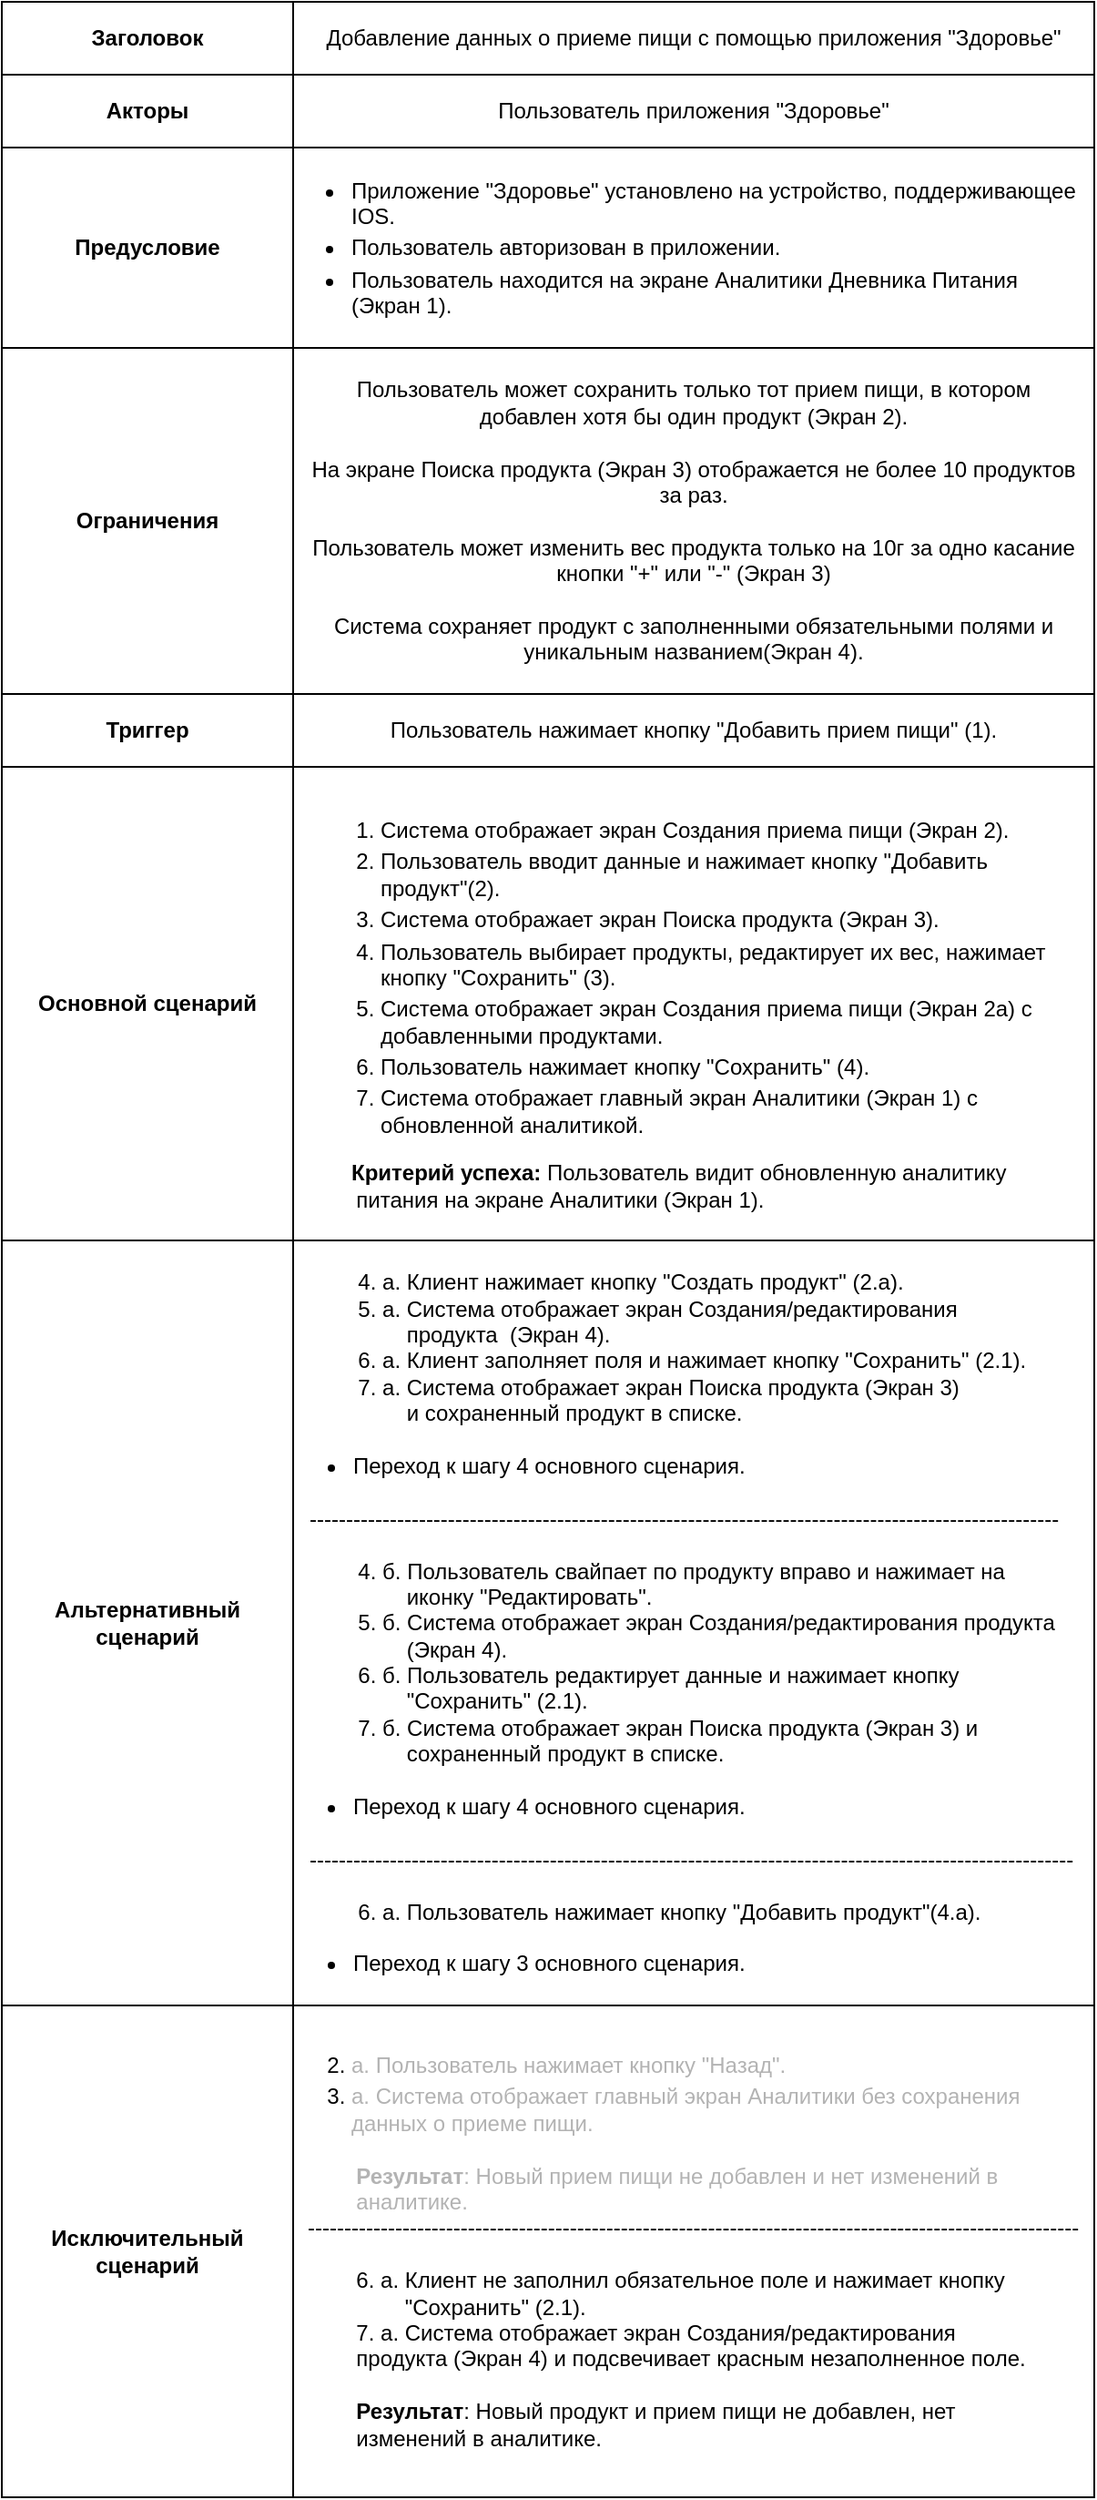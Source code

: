 <mxfile version="24.8.0">
  <diagram id="iSdH8Bf3Pxa846-qju2B" name="Шаблон">
    <mxGraphModel dx="819" dy="428" grid="1" gridSize="10" guides="1" tooltips="1" connect="1" arrows="1" fold="1" page="1" pageScale="1" pageWidth="1169" pageHeight="827" math="0" shadow="0">
      <root>
        <mxCell id="0" />
        <mxCell id="1" parent="0" />
        <mxCell id="5DFN9uElky3kn-lGwo1o-1" value="" style="shape=table;startSize=0;container=1;collapsible=0;childLayout=tableLayout;pointerEvents=1;strokeColor=inherit;align=center;verticalAlign=middle;spacingLeft=7;spacingRight=7;fontFamily=Helvetica;fontSize=12;fontColor=default;fillColor=none;" parent="1" vertex="1">
          <mxGeometry x="80" y="80" width="600" height="1370.0" as="geometry" />
        </mxCell>
        <mxCell id="5DFN9uElky3kn-lGwo1o-6" value="" style="shape=tableRow;horizontal=0;startSize=0;swimlaneHead=0;swimlaneBody=0;strokeColor=inherit;top=0;left=0;bottom=0;right=0;collapsible=0;dropTarget=0;fillColor=none;points=[[0,0.5],[1,0.5]];portConstraint=eastwest;pointerEvents=1;align=center;verticalAlign=middle;spacingLeft=7;spacingRight=7;fontFamily=Helvetica;fontSize=12;fontColor=default;" parent="5DFN9uElky3kn-lGwo1o-1" vertex="1">
          <mxGeometry width="600" height="40" as="geometry" />
        </mxCell>
        <mxCell id="5DFN9uElky3kn-lGwo1o-7" value="&lt;b&gt;Заголовок&lt;/b&gt;" style="shape=partialRectangle;html=1;whiteSpace=wrap;connectable=0;strokeColor=inherit;overflow=hidden;fillColor=none;top=0;left=0;bottom=0;right=0;pointerEvents=1;align=center;verticalAlign=middle;spacingLeft=7;spacingRight=7;fontFamily=Helvetica;fontSize=12;fontColor=default;" parent="5DFN9uElky3kn-lGwo1o-6" vertex="1">
          <mxGeometry width="160" height="40" as="geometry">
            <mxRectangle width="160" height="40" as="alternateBounds" />
          </mxGeometry>
        </mxCell>
        <mxCell id="5DFN9uElky3kn-lGwo1o-9" value="&lt;span style=&quot;text-align: start;&quot;&gt;&lt;font style=&quot;font-size: 12px;&quot; face=&quot;Helvetica&quot;&gt;Добавление данных о приеме пищи с помощью приложения &quot;Здоровье&quot;&lt;/font&gt;&lt;/span&gt;" style="shape=partialRectangle;html=1;whiteSpace=wrap;connectable=0;strokeColor=inherit;overflow=hidden;fillColor=none;top=0;left=0;bottom=0;right=0;pointerEvents=1;spacingLeft=7;spacingRight=7;align=center;verticalAlign=middle;fontFamily=Helvetica;fontSize=12;fontColor=default;" parent="5DFN9uElky3kn-lGwo1o-6" vertex="1">
          <mxGeometry x="160" width="440" height="40" as="geometry">
            <mxRectangle width="440" height="40" as="alternateBounds" />
          </mxGeometry>
        </mxCell>
        <mxCell id="5DFN9uElky3kn-lGwo1o-10" value="" style="shape=tableRow;horizontal=0;startSize=0;swimlaneHead=0;swimlaneBody=0;strokeColor=inherit;top=0;left=0;bottom=0;right=0;collapsible=0;dropTarget=0;fillColor=none;points=[[0,0.5],[1,0.5]];portConstraint=eastwest;pointerEvents=1;align=center;verticalAlign=middle;spacingLeft=7;spacingRight=7;fontFamily=Helvetica;fontSize=12;fontColor=default;" parent="5DFN9uElky3kn-lGwo1o-1" vertex="1">
          <mxGeometry y="40" width="600" height="40" as="geometry" />
        </mxCell>
        <mxCell id="5DFN9uElky3kn-lGwo1o-11" value="&lt;b&gt;Акторы&lt;/b&gt;" style="shape=partialRectangle;html=1;whiteSpace=wrap;connectable=0;strokeColor=inherit;overflow=hidden;fillColor=none;top=0;left=0;bottom=0;right=0;pointerEvents=1;align=center;verticalAlign=middle;spacingLeft=7;spacingRight=7;fontFamily=Helvetica;fontSize=12;fontColor=default;" parent="5DFN9uElky3kn-lGwo1o-10" vertex="1">
          <mxGeometry width="160" height="40" as="geometry">
            <mxRectangle width="160" height="40" as="alternateBounds" />
          </mxGeometry>
        </mxCell>
        <mxCell id="5DFN9uElky3kn-lGwo1o-13" value="&lt;span style=&quot;text-align: start;&quot;&gt;&lt;font face=&quot;Helvetica&quot; style=&quot;font-size: 12px;&quot;&gt;Пользователь приложения &quot;Здоровье&quot;&lt;/font&gt;&lt;/span&gt;" style="shape=partialRectangle;html=1;whiteSpace=wrap;connectable=0;strokeColor=inherit;overflow=hidden;fillColor=none;top=0;left=0;bottom=0;right=0;pointerEvents=1;spacingLeft=7;spacingRight=7;align=center;verticalAlign=middle;fontFamily=Helvetica;fontSize=12;fontColor=default;" parent="5DFN9uElky3kn-lGwo1o-10" vertex="1">
          <mxGeometry x="160" width="440" height="40" as="geometry">
            <mxRectangle width="440" height="40" as="alternateBounds" />
          </mxGeometry>
        </mxCell>
        <mxCell id="5DFN9uElky3kn-lGwo1o-14" value="" style="shape=tableRow;horizontal=0;startSize=0;swimlaneHead=0;swimlaneBody=0;strokeColor=inherit;top=0;left=0;bottom=0;right=0;collapsible=0;dropTarget=0;fillColor=none;points=[[0,0.5],[1,0.5]];portConstraint=eastwest;pointerEvents=1;align=center;verticalAlign=middle;spacingLeft=7;spacingRight=7;fontFamily=Helvetica;fontSize=12;fontColor=default;" parent="5DFN9uElky3kn-lGwo1o-1" vertex="1">
          <mxGeometry y="80" width="600" height="110" as="geometry" />
        </mxCell>
        <mxCell id="5DFN9uElky3kn-lGwo1o-15" value="&lt;b&gt;Предусловие&lt;/b&gt;" style="shape=partialRectangle;html=1;whiteSpace=wrap;connectable=0;strokeColor=inherit;overflow=hidden;fillColor=none;top=0;left=0;bottom=0;right=0;pointerEvents=1;align=center;verticalAlign=middle;spacingLeft=7;spacingRight=7;fontFamily=Helvetica;fontSize=12;fontColor=default;" parent="5DFN9uElky3kn-lGwo1o-14" vertex="1">
          <mxGeometry width="160" height="110" as="geometry">
            <mxRectangle width="160" height="110" as="alternateBounds" />
          </mxGeometry>
        </mxCell>
        <mxCell id="5DFN9uElky3kn-lGwo1o-17" value="&lt;ul style=&quot;box-sizing: border-box; padding-left: 2em; margin-top: 0px; margin-bottom: var(--base-size-16); text-align: start;&quot; dir=&quot;auto&quot;&gt;&lt;li style=&quot;box-sizing: border-box;&quot;&gt;&lt;font style=&quot;font-size: 12px;&quot; face=&quot;Helvetica&quot;&gt;Приложение &quot;Здоровье&quot; установлено на устройство, поддерживающее IOS.&lt;/font&gt;&lt;/li&gt;&lt;li style=&quot;box-sizing: border-box; margin-top: 0.25em;&quot;&gt;&lt;font style=&quot;font-size: 12px;&quot;&gt;Пользователь авторизован в приложении.&lt;/font&gt;&lt;/li&gt;&lt;li style=&quot;box-sizing: border-box; margin-top: 0.25em;&quot;&gt;&lt;font face=&quot;Helvetica&quot; style=&quot;font-size: 12px;&quot;&gt;Пользователь находится на экране Аналитики Дневника Питания (Экран 1).&lt;/font&gt;&lt;/li&gt;&lt;/ul&gt;" style="shape=partialRectangle;html=1;whiteSpace=wrap;connectable=0;strokeColor=inherit;overflow=hidden;fillColor=none;top=0;left=0;bottom=0;right=0;pointerEvents=1;spacingLeft=7;spacingRight=7;align=center;verticalAlign=middle;fontFamily=Helvetica;fontSize=12;fontColor=default;" parent="5DFN9uElky3kn-lGwo1o-14" vertex="1">
          <mxGeometry x="160" width="440" height="110" as="geometry">
            <mxRectangle width="440" height="110" as="alternateBounds" />
          </mxGeometry>
        </mxCell>
        <mxCell id="5DFN9uElky3kn-lGwo1o-18" value="" style="shape=tableRow;horizontal=0;startSize=0;swimlaneHead=0;swimlaneBody=0;strokeColor=inherit;top=0;left=0;bottom=0;right=0;collapsible=0;dropTarget=0;fillColor=none;points=[[0,0.5],[1,0.5]];portConstraint=eastwest;pointerEvents=1;align=center;verticalAlign=middle;spacingLeft=7;spacingRight=7;fontFamily=Helvetica;fontSize=12;fontColor=default;" parent="5DFN9uElky3kn-lGwo1o-1" vertex="1">
          <mxGeometry y="190" width="600" height="190" as="geometry" />
        </mxCell>
        <mxCell id="5DFN9uElky3kn-lGwo1o-19" value="&lt;b&gt;Ограничения&lt;/b&gt;" style="shape=partialRectangle;html=1;whiteSpace=wrap;connectable=0;strokeColor=inherit;overflow=hidden;fillColor=none;top=0;left=0;bottom=0;right=0;pointerEvents=1;align=center;verticalAlign=middle;spacingLeft=7;spacingRight=7;fontFamily=Helvetica;fontSize=12;fontColor=default;" parent="5DFN9uElky3kn-lGwo1o-18" vertex="1">
          <mxGeometry width="160" height="190" as="geometry">
            <mxRectangle width="160" height="190" as="alternateBounds" />
          </mxGeometry>
        </mxCell>
        <mxCell id="5DFN9uElky3kn-lGwo1o-21" value="&lt;div&gt;Пользователь может сохранить только тот прием пищи, в котором добавлен хотя бы один продукт (Экран 2).&lt;br&gt;&lt;/div&gt;&lt;div&gt;&lt;br&gt;&lt;/div&gt;На экране Поиска продукта (Экран 3) отображается не более 10 продуктов за раз.&lt;div&gt;&lt;br&gt;&lt;/div&gt;&lt;div&gt;Пользователь может изменить вес продукта только на 10г за одно касание кнопки &quot;+&quot; или &quot;-&quot; (Экран 3)&lt;/div&gt;&lt;div&gt;&lt;br&gt;&lt;/div&gt;&lt;div&gt;Система сохраняет продукт с заполненными обязательными полями и уникальным названием(Экран 4).&lt;/div&gt;" style="shape=partialRectangle;html=1;whiteSpace=wrap;connectable=0;strokeColor=inherit;overflow=hidden;fillColor=none;top=0;left=0;bottom=0;right=0;pointerEvents=1;spacingLeft=7;spacingRight=7;align=center;verticalAlign=middle;fontFamily=Helvetica;fontSize=12;fontColor=default;" parent="5DFN9uElky3kn-lGwo1o-18" vertex="1">
          <mxGeometry x="160" width="440" height="190" as="geometry">
            <mxRectangle width="440" height="190" as="alternateBounds" />
          </mxGeometry>
        </mxCell>
        <mxCell id="5DFN9uElky3kn-lGwo1o-22" value="" style="shape=tableRow;horizontal=0;startSize=0;swimlaneHead=0;swimlaneBody=0;strokeColor=inherit;top=0;left=0;bottom=0;right=0;collapsible=0;dropTarget=0;fillColor=none;points=[[0,0.5],[1,0.5]];portConstraint=eastwest;pointerEvents=1;align=center;verticalAlign=middle;spacingLeft=7;spacingRight=7;fontFamily=Helvetica;fontSize=12;fontColor=default;" parent="5DFN9uElky3kn-lGwo1o-1" vertex="1">
          <mxGeometry y="380" width="600" height="40" as="geometry" />
        </mxCell>
        <mxCell id="5DFN9uElky3kn-lGwo1o-23" value="&lt;b&gt;Триггер&lt;/b&gt;" style="shape=partialRectangle;html=1;whiteSpace=wrap;connectable=0;strokeColor=inherit;overflow=hidden;fillColor=none;top=0;left=0;bottom=0;right=0;pointerEvents=1;align=center;verticalAlign=middle;spacingLeft=7;spacingRight=7;fontFamily=Helvetica;fontSize=12;fontColor=default;" parent="5DFN9uElky3kn-lGwo1o-22" vertex="1">
          <mxGeometry width="160" height="40" as="geometry">
            <mxRectangle width="160" height="40" as="alternateBounds" />
          </mxGeometry>
        </mxCell>
        <mxCell id="5DFN9uElky3kn-lGwo1o-25" value="&lt;span style=&quot;text-align: start;&quot;&gt;&lt;font style=&quot;font-size: 12px;&quot;&gt;Пользователь нажимает кнопку &quot;Добавить прием пищи&quot; (1).&lt;/font&gt;&lt;/span&gt;" style="shape=partialRectangle;html=1;whiteSpace=wrap;connectable=0;strokeColor=inherit;overflow=hidden;fillColor=none;top=0;left=0;bottom=0;right=0;pointerEvents=1;spacingLeft=7;spacingRight=7;align=center;verticalAlign=middle;fontFamily=Helvetica;fontSize=12;fontColor=default;" parent="5DFN9uElky3kn-lGwo1o-22" vertex="1">
          <mxGeometry x="160" width="440" height="40" as="geometry">
            <mxRectangle width="440" height="40" as="alternateBounds" />
          </mxGeometry>
        </mxCell>
        <mxCell id="5DFN9uElky3kn-lGwo1o-26" value="" style="shape=tableRow;horizontal=0;startSize=0;swimlaneHead=0;swimlaneBody=0;strokeColor=inherit;top=0;left=0;bottom=0;right=0;collapsible=0;dropTarget=0;fillColor=none;points=[[0,0.5],[1,0.5]];portConstraint=eastwest;pointerEvents=1;align=center;verticalAlign=middle;spacingLeft=7;spacingRight=7;fontFamily=Helvetica;fontSize=12;fontColor=default;" parent="5DFN9uElky3kn-lGwo1o-1" vertex="1">
          <mxGeometry y="420" width="600" height="260" as="geometry" />
        </mxCell>
        <mxCell id="5DFN9uElky3kn-lGwo1o-27" value="&lt;b&gt;Основной сценарий&lt;/b&gt;" style="shape=partialRectangle;html=1;whiteSpace=wrap;connectable=0;strokeColor=inherit;overflow=hidden;fillColor=none;top=0;left=0;bottom=0;right=0;pointerEvents=1;align=center;verticalAlign=middle;spacingLeft=7;spacingRight=7;fontFamily=Helvetica;fontSize=12;fontColor=default;" parent="5DFN9uElky3kn-lGwo1o-26" vertex="1">
          <mxGeometry width="160" height="260" as="geometry">
            <mxRectangle width="160" height="260" as="alternateBounds" />
          </mxGeometry>
        </mxCell>
        <mxCell id="5DFN9uElky3kn-lGwo1o-29" value="&lt;ol style=&quot;text-align: left;&quot;&gt;&lt;li style=&quot;box-sizing: border-box;&quot;&gt;&lt;font face=&quot;Helvetica&quot; style=&quot;font-size: 12px;&quot;&gt;Система отображает экран Создания приема пищи (Экран 2).&lt;/font&gt;&lt;/li&gt;&lt;li style=&quot;box-sizing: border-box; margin-top: 0.25em;&quot;&gt;&lt;font face=&quot;Helvetica&quot; style=&quot;font-size: 12px;&quot;&gt;Пользователь&amp;nbsp;вводит данные и нажимает кнопку &quot;Добавить продукт&quot;(2).&lt;/font&gt;&lt;/li&gt;&lt;li style=&quot;box-sizing: border-box; margin-top: 0.25em;&quot;&gt;&lt;font face=&quot;Helvetica&quot; style=&quot;font-size: 12px;&quot;&gt;Система отображает экран&amp;nbsp;&lt;/font&gt;&lt;span style=&quot;text-align: center;&quot;&gt;Поиска продукта (Экран 3).&lt;/span&gt;&lt;/li&gt;&lt;li style=&quot;box-sizing: border-box; margin-top: 0.25em;&quot;&gt;&lt;font face=&quot;Helvetica&quot; style=&quot;font-size: 12px;&quot;&gt;Пользователь выбирает продукты, редактирует их вес, нажимает кнопку &quot;Сохранить&quot; (3).&lt;/font&gt;&lt;/li&gt;&lt;li style=&quot;box-sizing: border-box; margin-top: 0.25em;&quot;&gt;&lt;font face=&quot;Helvetica&quot; style=&quot;font-size: 12px;&quot;&gt;Система отображает экран Создания приема пищи&amp;nbsp;&lt;/font&gt;(Экран 2а) с добавленными продуктами.&lt;/li&gt;&lt;li style=&quot;box-sizing: border-box; margin-top: 0.25em;&quot;&gt;&lt;font face=&quot;Helvetica&quot; style=&quot;font-size: 12px;&quot;&gt;Пользователь&amp;nbsp;нажимает кнопку &quot;Сохранить&quot;&amp;nbsp;&lt;/font&gt;(4).&lt;/li&gt;&lt;li style=&quot;box-sizing: border-box; margin-top: 0.25em;&quot;&gt;&lt;font face=&quot;Helvetica&quot; style=&quot;font-size: 12px;&quot;&gt;Система отображает главный экран Аналитики (Экран 1) с обновленной аналитикой.&lt;/font&gt;&lt;/li&gt;&lt;/ol&gt;&lt;div style=&quot;text-align: left;&quot;&gt;&lt;font style=&quot;font-size: 12px;&quot;&gt;&lt;b style=&quot;font-weight: bold; font-family: zzuSuCfO2p9CnVu4Nci0;&quot;&gt;&lt;span style=&quot;white-space: pre;&quot;&gt;&#x9;&lt;/span&gt;&lt;/b&gt;&lt;font style=&quot;&quot; face=&quot;Helvetica&quot;&gt;&lt;span style=&quot;font-weight: bold; text-align: center;&quot;&gt;Критерий успеха: &lt;span style=&quot;font-weight: normal;&quot;&gt;Пользователь видит обновленную аналитику &lt;span style=&quot;white-space: pre;&quot;&gt;&#x9;&lt;/span&gt;питания на экране Аналитики (Экран 1)&lt;/span&gt;&lt;/span&gt;.&lt;/font&gt;&lt;/font&gt;&lt;/div&gt;" style="shape=partialRectangle;html=1;whiteSpace=wrap;connectable=0;strokeColor=inherit;overflow=hidden;fillColor=none;top=0;left=0;bottom=0;right=0;pointerEvents=1;spacingLeft=7;spacingRight=7;align=center;verticalAlign=middle;fontFamily=Helvetica;fontSize=12;fontColor=default;" parent="5DFN9uElky3kn-lGwo1o-26" vertex="1">
          <mxGeometry x="160" width="440" height="260" as="geometry">
            <mxRectangle width="440" height="260" as="alternateBounds" />
          </mxGeometry>
        </mxCell>
        <mxCell id="5DFN9uElky3kn-lGwo1o-30" value="" style="shape=tableRow;horizontal=0;startSize=0;swimlaneHead=0;swimlaneBody=0;strokeColor=inherit;top=0;left=0;bottom=0;right=0;collapsible=0;dropTarget=0;fillColor=none;points=[[0,0.5],[1,0.5]];portConstraint=eastwest;pointerEvents=1;align=center;verticalAlign=middle;spacingLeft=7;spacingRight=7;fontFamily=Helvetica;fontSize=12;fontColor=default;" parent="5DFN9uElky3kn-lGwo1o-1" vertex="1">
          <mxGeometry y="680" width="600" height="420" as="geometry" />
        </mxCell>
        <mxCell id="5DFN9uElky3kn-lGwo1o-31" value="&lt;b&gt;Альтернативный сценарий&lt;/b&gt;" style="shape=partialRectangle;html=1;whiteSpace=wrap;connectable=0;strokeColor=inherit;overflow=hidden;fillColor=none;top=0;left=0;bottom=0;right=0;pointerEvents=1;align=center;verticalAlign=middle;spacingLeft=7;spacingRight=7;fontFamily=Helvetica;fontSize=12;fontColor=default;" parent="5DFN9uElky3kn-lGwo1o-30" vertex="1">
          <mxGeometry width="160" height="420" as="geometry">
            <mxRectangle width="160" height="420" as="alternateBounds" />
          </mxGeometry>
        </mxCell>
        <mxCell id="5DFN9uElky3kn-lGwo1o-33" value="&lt;div&gt;&lt;span style=&quot;white-space: pre;&quot;&gt;&#x9;&lt;/span&gt;4. а.&amp;nbsp;&lt;span style=&quot;background-color: initial;&quot;&gt;Клиент нажимает кнопку &quot;Создать продукт&quot; (2.а).&lt;/span&gt;&lt;/div&gt;&lt;div&gt;&lt;span style=&quot;background-color: initial;&quot;&gt;&lt;span style=&quot;white-space: pre;&quot;&gt;&#x9;&lt;/span&gt;5. а. Система отображает экран Создания/редактирования &lt;span style=&quot;white-space: pre;&quot;&gt;&#x9;&lt;/span&gt;&lt;span style=&quot;white-space: pre;&quot;&gt;&#x9;&lt;/span&gt;продукта&amp;nbsp;&amp;nbsp;(Экран 4).&lt;/span&gt;&lt;/div&gt;&lt;div&gt;&lt;span style=&quot;background-color: initial;&quot;&gt;&lt;span style=&quot;white-space: pre;&quot;&gt;&#x9;&lt;/span&gt;6. а. Клиент заполняет поля&lt;/span&gt;&lt;span style=&quot;background-color: initial;&quot;&gt;&amp;nbsp;и нажимает кнопку &quot;Сохранить&quot; (2.1).&lt;/span&gt;&lt;/div&gt;&lt;div&gt;&lt;font style=&quot;background-color: initial;&quot; face=&quot;Helvetica&quot;&gt;&lt;span style=&quot;white-space: pre;&quot;&gt;&#x9;&lt;/span&gt;7. а. Система &lt;/font&gt;&lt;font style=&quot;background-color: initial;&quot; face=&quot;Helvetica&quot;&gt;отображает экран&amp;nbsp;&lt;/font&gt;&lt;span style=&quot;background-color: initial; text-align: center;&quot;&gt;Поиска продукта (Экран 3) &lt;span style=&quot;white-space: pre;&quot;&gt;&#x9;&lt;/span&gt;&lt;span style=&quot;white-space: pre;&quot;&gt;&#x9;&lt;/span&gt;и&amp;nbsp;&lt;/span&gt;&lt;span style=&quot;text-align: center; background-color: initial;&quot;&gt;сохраненный продукт в списке&lt;/span&gt;&lt;span style=&quot;background-color: initial; text-align: center;&quot;&gt;.&lt;/span&gt;&lt;/div&gt;&lt;div&gt;&lt;br&gt;&lt;/div&gt;&lt;ul style=&quot;box-sizing: border-box; padding-left: 2em; margin-top: 0px; margin-bottom: var(--base-size-16);&quot; dir=&quot;auto&quot;&gt;&lt;li style=&quot;box-sizing: border-box;&quot;&gt;&lt;font face=&quot;Helvetica&quot; style=&quot;font-size: 12px;&quot;&gt;Переход к шагу 4 основного сценария.&lt;/font&gt;&lt;/li&gt;&lt;/ul&gt;&lt;div&gt;&lt;br&gt;&lt;/div&gt;&lt;div&gt;-------------------------------------------------------------------------------------------------------&lt;/div&gt;&lt;div&gt;&lt;br&gt;&lt;/div&gt;&lt;div&gt;&lt;span style=&quot;white-space: pre;&quot;&gt;&#x9;&lt;/span&gt;4. б.&amp;nbsp;&lt;span style=&quot;background-color: initial;&quot;&gt;Пользователь&amp;nbsp;свайпает по продукту вправо и нажимает на &lt;span style=&quot;white-space: pre;&quot;&gt;&#x9;&lt;/span&gt;&lt;span style=&quot;white-space: pre;&quot;&gt;&#x9;&lt;/span&gt;иконку &quot;Редактировать&quot;.&lt;/span&gt;&lt;/div&gt;&lt;div&gt;&lt;span style=&quot;background-color: initial;&quot;&gt;&lt;span style=&quot;white-space: pre;&quot;&gt;&#x9;&lt;/span&gt;5. б. Система отображает экран Создания/редактирования продукта &lt;span style=&quot;white-space: pre;&quot;&gt;&#x9;&lt;/span&gt;&lt;span style=&quot;white-space: pre;&quot;&gt;&#x9;&lt;/span&gt;(Экран 4).&lt;/span&gt;&lt;/div&gt;&lt;div&gt;&lt;font style=&quot;background-color: initial;&quot; face=&quot;Helvetica&quot;&gt;&lt;span style=&quot;white-space: pre;&quot;&gt;&#x9;&lt;/span&gt;6. б. Пользователь&amp;nbsp;редактирует&lt;/font&gt;&lt;span style=&quot;background-color: initial;&quot;&gt;&amp;nbsp;данные и нажимает кнопку &lt;span style=&quot;white-space: pre;&quot;&gt;&#x9;&lt;/span&gt;&lt;span style=&quot;white-space: pre;&quot;&gt;&#x9;&lt;/span&gt;&quot;Сохранить&quot; (2.1).&lt;/span&gt;&lt;/div&gt;&lt;div&gt;&lt;font style=&quot;background-color: initial;&quot; face=&quot;Helvetica&quot;&gt;&lt;span style=&quot;white-space: pre;&quot;&gt;&#x9;&lt;/span&gt;7. б. Система &lt;/font&gt;&lt;font style=&quot;background-color: initial;&quot; face=&quot;Helvetica&quot;&gt;отображает экран&amp;nbsp;&lt;/font&gt;&lt;span style=&quot;background-color: initial; text-align: center;&quot;&gt;Поиска продукта (Экран 3) и &lt;span style=&quot;white-space: pre;&quot;&gt;&#x9;&lt;/span&gt;&lt;span style=&quot;white-space: pre;&quot;&gt;&#x9;&lt;/span&gt;сохраненный продукт в списке.&lt;/span&gt;&lt;/div&gt;&lt;div&gt;&lt;div&gt;&lt;br&gt;&lt;/div&gt;&lt;ul style=&quot;box-sizing: border-box; padding-left: 2em; margin-top: 0px; margin-bottom: var(--base-size-16);&quot; dir=&quot;auto&quot;&gt;&lt;li style=&quot;box-sizing: border-box;&quot;&gt;&lt;font face=&quot;Helvetica&quot;&gt;Переход к шагу 4 основного сценария.&lt;/font&gt;&lt;/li&gt;&lt;/ul&gt;&lt;div&gt;&lt;br&gt;&lt;/div&gt;&lt;/div&gt;&lt;div&gt;---------------------------------------------------------------------------------------------------------&lt;/div&gt;&lt;div&gt;&lt;br&gt;&lt;/div&gt;&lt;div&gt;&amp;nbsp; &amp;nbsp;&lt;span style=&quot;white-space: pre;&quot;&gt;&#x9;&lt;/span&gt;6. а. Пользователь нажимает кнопку&amp;nbsp;&lt;span style=&quot;background-color: initial;&quot;&gt;&quot;Добавить продукт&quot;(4.а).&lt;/span&gt;&lt;br&gt;&lt;/div&gt;&lt;div&gt;&lt;span style=&quot;background-color: initial;&quot;&gt;&lt;br&gt;&lt;/span&gt;&lt;/div&gt;&lt;div&gt;&lt;ul style=&quot;box-sizing: border-box; padding-left: 2em; margin-top: 0px; margin-bottom: var(--base-size-16);&quot; dir=&quot;auto&quot;&gt;&lt;li style=&quot;box-sizing: border-box;&quot;&gt;&lt;font face=&quot;Helvetica&quot;&gt;Переход к шагу 3 основного сценария.&lt;/font&gt;&lt;/li&gt;&lt;/ul&gt;&lt;/div&gt;" style="shape=partialRectangle;html=1;whiteSpace=wrap;connectable=0;strokeColor=inherit;overflow=hidden;fillColor=none;top=0;left=0;bottom=0;right=0;pointerEvents=1;align=left;spacingLeft=7;spacingRight=7;verticalAlign=middle;fontFamily=Helvetica;fontSize=12;fontColor=default;" parent="5DFN9uElky3kn-lGwo1o-30" vertex="1">
          <mxGeometry x="160" width="440" height="420" as="geometry">
            <mxRectangle width="440" height="420" as="alternateBounds" />
          </mxGeometry>
        </mxCell>
        <mxCell id="5DFN9uElky3kn-lGwo1o-34" value="" style="shape=tableRow;horizontal=0;startSize=0;swimlaneHead=0;swimlaneBody=0;strokeColor=inherit;top=0;left=0;bottom=0;right=0;collapsible=0;dropTarget=0;fillColor=none;points=[[0,0.5],[1,0.5]];portConstraint=eastwest;pointerEvents=1;align=center;verticalAlign=middle;spacingLeft=7;spacingRight=7;fontFamily=Helvetica;fontSize=12;fontColor=default;" parent="5DFN9uElky3kn-lGwo1o-1" vertex="1">
          <mxGeometry y="1100" width="600" height="270" as="geometry" />
        </mxCell>
        <mxCell id="5DFN9uElky3kn-lGwo1o-35" value="&lt;b&gt;Исключительный сценарий&lt;/b&gt;" style="shape=partialRectangle;html=1;whiteSpace=wrap;connectable=0;strokeColor=inherit;overflow=hidden;fillColor=none;top=0;left=0;bottom=0;right=0;pointerEvents=1;align=center;verticalAlign=middle;spacingLeft=7;spacingRight=7;fontFamily=Helvetica;fontSize=12;fontColor=default;" parent="5DFN9uElky3kn-lGwo1o-34" vertex="1">
          <mxGeometry width="160" height="270" as="geometry">
            <mxRectangle width="160" height="270" as="alternateBounds" />
          </mxGeometry>
        </mxCell>
        <mxCell id="5DFN9uElky3kn-lGwo1o-37" value="&lt;div style=&quot;text-align: left;&quot;&gt;&lt;ol style=&quot;box-sizing: border-box; padding-left: 2em; margin-top: 0px; margin-bottom: var(--base-size-16);&quot; dir=&quot;auto&quot; start=&quot;2&quot;&gt;&lt;li style=&quot;box-sizing: border-box;&quot;&gt;&lt;font color=&quot;#b3b3b3&quot;&gt;а. Пользователь&amp;nbsp;нажимает кнопку &quot;Назад&quot;.&lt;/font&gt;&lt;/li&gt;&lt;li style=&quot;box-sizing: border-box; margin-top: 0.25em;&quot;&gt;&lt;font color=&quot;#b3b3b3&quot;&gt;а. Система отображает главный экран Аналитики без сохранения данных о приеме пищи.&lt;/font&gt;&lt;/li&gt;&lt;/ol&gt;&lt;div&gt;&lt;font color=&quot;#b3b3b3&quot;&gt;&lt;br&gt;&lt;/font&gt;&lt;/div&gt;&lt;div&gt;&lt;font color=&quot;#b3b3b3&quot;&gt;&lt;b&gt;&lt;span style=&quot;white-space: pre;&quot;&gt;&#x9;&lt;/span&gt;Результат&lt;/b&gt;: Новый прием пищи не добавлен и нет изменений в &lt;span style=&quot;white-space: pre;&quot;&gt;&#x9;&lt;/span&gt;аналитике.&lt;/font&gt;&lt;/div&gt;&lt;div&gt;----------------------------------------------------------------------------------------------------------&lt;/div&gt;&lt;div&gt;&lt;br&gt;&lt;/div&gt;&lt;div&gt;&lt;span style=&quot;white-space: pre;&quot;&gt;&#x9;&lt;/span&gt;&lt;span style=&quot;background-color: initial;&quot;&gt;6. а. Клиент не заполнил обязательное поле&amp;nbsp;&lt;/span&gt;&lt;span style=&quot;background-color: initial;&quot;&gt;и нажимает кнопку &lt;span style=&quot;white-space: pre;&quot;&gt;&#x9;&lt;/span&gt;&lt;span style=&quot;white-space: pre;&quot;&gt;&#x9;&lt;/span&gt;&quot;Сохранить&quot; (2.1).&lt;/span&gt;&lt;br&gt;&lt;/div&gt;&lt;div&gt;&lt;font style=&quot;background-color: initial;&quot; face=&quot;Helvetica&quot;&gt;&lt;span style=&quot;white-space: pre;&quot;&gt;&#x9;&lt;/span&gt;7. а. Система&amp;nbsp;&lt;/font&gt;&lt;font style=&quot;background-color: initial;&quot; face=&quot;Helvetica&quot;&gt;отображает экран&amp;nbsp;&lt;/font&gt;Создания/редактирования &lt;span style=&quot;white-space: pre;&quot;&gt;&#x9;&lt;/span&gt;продукта&amp;nbsp;(Экран 4)&lt;span style=&quot;background-color: initial; text-align: center;&quot;&gt;&amp;nbsp;и&amp;nbsp;&lt;/span&gt;&lt;span style=&quot;text-align: center; background-color: initial;&quot;&gt;подсвечивает красным незаполненное поле&lt;/span&gt;&lt;span style=&quot;background-color: initial; text-align: center;&quot;&gt;.&lt;/span&gt;&lt;/div&gt;&lt;div&gt;&lt;b style=&quot;background-color: initial; color: rgb(179, 179, 179);&quot;&gt;&lt;br&gt;&lt;/b&gt;&lt;/div&gt;&lt;div&gt;&lt;b style=&quot;background-color: initial;&quot;&gt;&lt;span style=&quot;color: rgb(179, 179, 179); white-space: pre;&quot;&gt;&#x9;&lt;/span&gt;Результат&lt;/b&gt;&lt;span style=&quot;background-color: initial;&quot;&gt;: Новый продукт и прием пищи не добавлен, нет &lt;span style=&quot;white-space: pre;&quot;&gt;&#x9;&lt;/span&gt;изменений в&amp;nbsp;&lt;/span&gt;&lt;span style=&quot;background-color: initial;&quot;&gt;аналитике.&lt;/span&gt;&lt;/div&gt;&lt;/div&gt;" style="shape=partialRectangle;html=1;whiteSpace=wrap;connectable=0;strokeColor=inherit;overflow=hidden;fillColor=none;top=0;left=0;bottom=0;right=0;pointerEvents=1;spacingLeft=7;spacingRight=7;align=center;verticalAlign=middle;fontFamily=Helvetica;fontSize=12;fontColor=default;" parent="5DFN9uElky3kn-lGwo1o-34" vertex="1">
          <mxGeometry x="160" width="440" height="270" as="geometry">
            <mxRectangle width="440" height="270" as="alternateBounds" />
          </mxGeometry>
        </mxCell>
      </root>
    </mxGraphModel>
  </diagram>
</mxfile>
